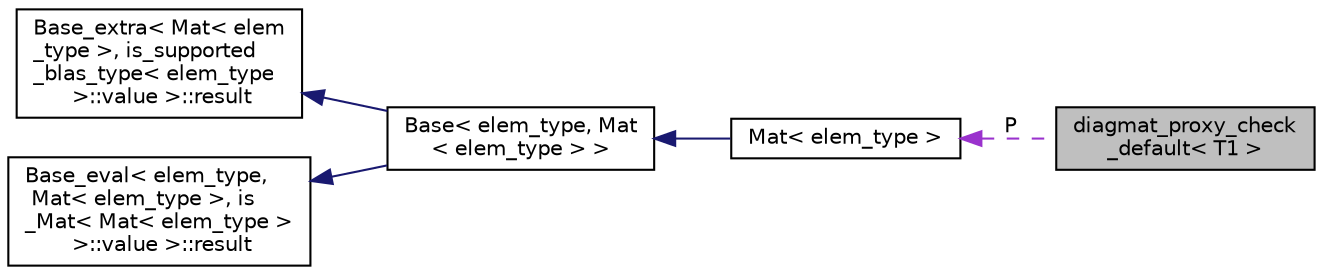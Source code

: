 digraph "diagmat_proxy_check_default&lt; T1 &gt;"
{
  edge [fontname="Helvetica",fontsize="10",labelfontname="Helvetica",labelfontsize="10"];
  node [fontname="Helvetica",fontsize="10",shape=record];
  rankdir="LR";
  Node1 [label="diagmat_proxy_check\l_default\< T1 \>",height=0.2,width=0.4,color="black", fillcolor="grey75", style="filled" fontcolor="black"];
  Node2 -> Node1 [dir="back",color="darkorchid3",fontsize="10",style="dashed",label=" P" ,fontname="Helvetica"];
  Node2 [label="Mat\< elem_type \>",height=0.2,width=0.4,color="black", fillcolor="white", style="filled",URL="$class_mat.html"];
  Node3 -> Node2 [dir="back",color="midnightblue",fontsize="10",style="solid",fontname="Helvetica"];
  Node3 [label="Base\< elem_type, Mat\l\< elem_type \> \>",height=0.2,width=0.4,color="black", fillcolor="white", style="filled",URL="$struct_base.html"];
  Node4 -> Node3 [dir="back",color="midnightblue",fontsize="10",style="solid",fontname="Helvetica"];
  Node4 [label="Base_extra\< Mat\< elem\l_type \>, is_supported\l_blas_type\< elem_type\l \>::value \>::result",height=0.2,width=0.4,color="black", fillcolor="white", style="filled",URL="$class_base__extra_1_1result.html"];
  Node5 -> Node3 [dir="back",color="midnightblue",fontsize="10",style="solid",fontname="Helvetica"];
  Node5 [label="Base_eval\< elem_type,\l Mat\< elem_type \>, is\l_Mat\< Mat\< elem_type \>\l \>::value \>::result",height=0.2,width=0.4,color="black", fillcolor="white", style="filled",URL="$class_base__eval_1_1result.html"];
}
